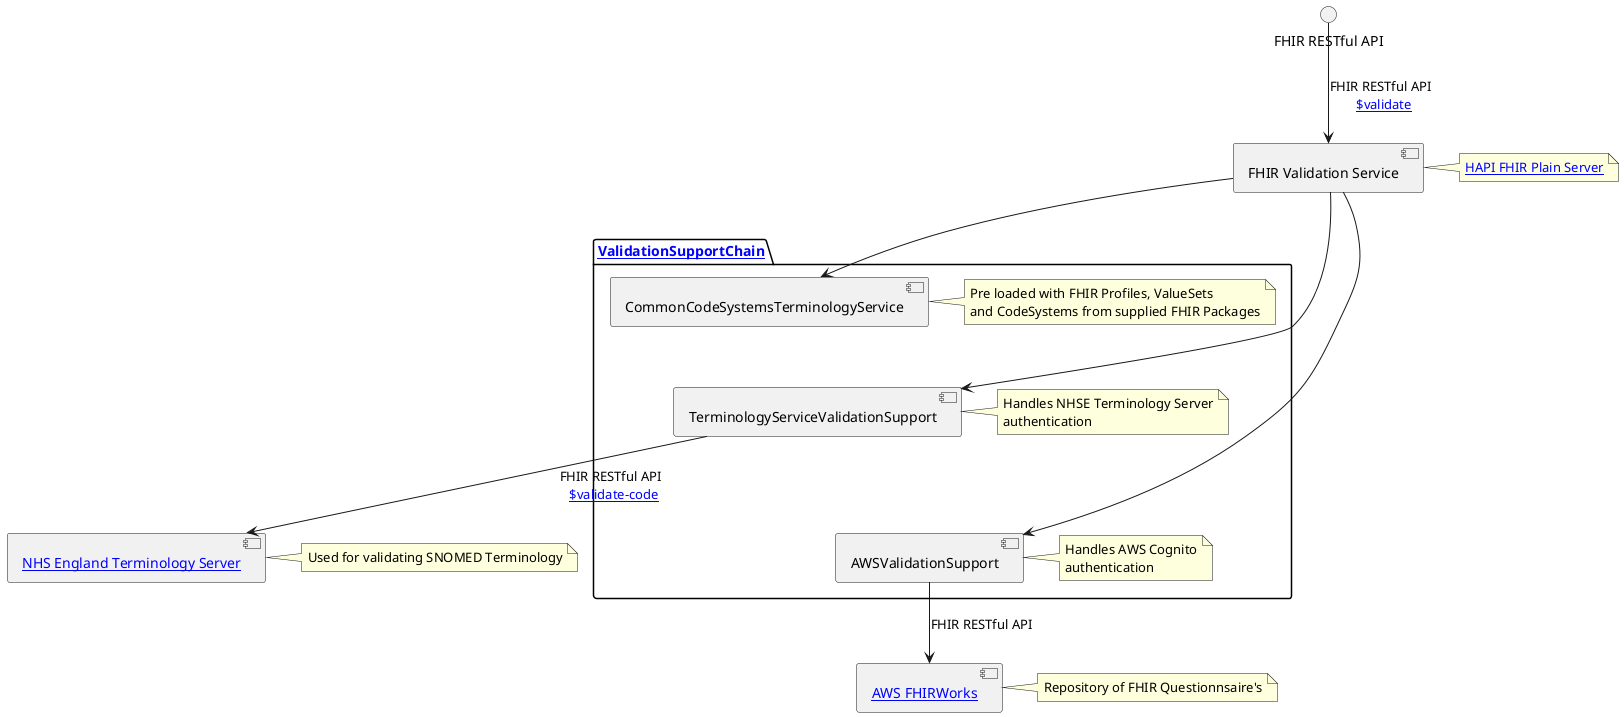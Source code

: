@startuml

skinparam svgDimensionStyle false

interface "FHIR RESTful API" as api

component "FHIR Validation Service" as validator
note right
[[https://hapifhir.io/hapi-fhir/docs/server_plain/server_types.html HAPI FHIR Plain Server]]
end note

package "[[https://hapifhir.io/hapi-fhir/docs/validation/validation_support_modules.html ValidationSupportChain]]" as ValidationSupportChain {

component "CommonCodeSystemsTerminologyService" as internal
note right
Pre loaded with FHIR Profiles, ValueSets
and CodeSystems from supplied FHIR Packages
end note

component "TerminologyServiceValidationSupport" as Facade
note right
Handles NHSE Terminology Server
authentication
end note

component "AWSValidationSupport" as AWSFacade
note right
Handles AWS Cognito
authentication
end note

internal -d[hidden]- Facade
Facade -d[hidden]- AWSFacade

}

component "[[https://digital.nhs.uk/services/terminology-server NHS England Terminology Server]]" as onto
note right
Used for validating SNOMED Terminology
end note

component "[[https://github.com/aws-solutions/fhir-works-on-aws AWS FHIRWorks]]" as AWSFHIRWorks
note right
Repository of FHIR Questionnsaire's
end note


api --> validator : FHIR RESTful API \n [[https://hl7.org/fhir/R4/resource-operation-validate.html $validate]]



validator --> Facade
validator --> internal
validator --> AWSFacade

Facade --> onto : FHIR RESTful API \n [[https://hl7.org/fhir/R4/codesystem-operation-validate-code.html $validate-code]]
AWSFacade --> AWSFHIRWorks : FHIR RESTful API

@enduml
